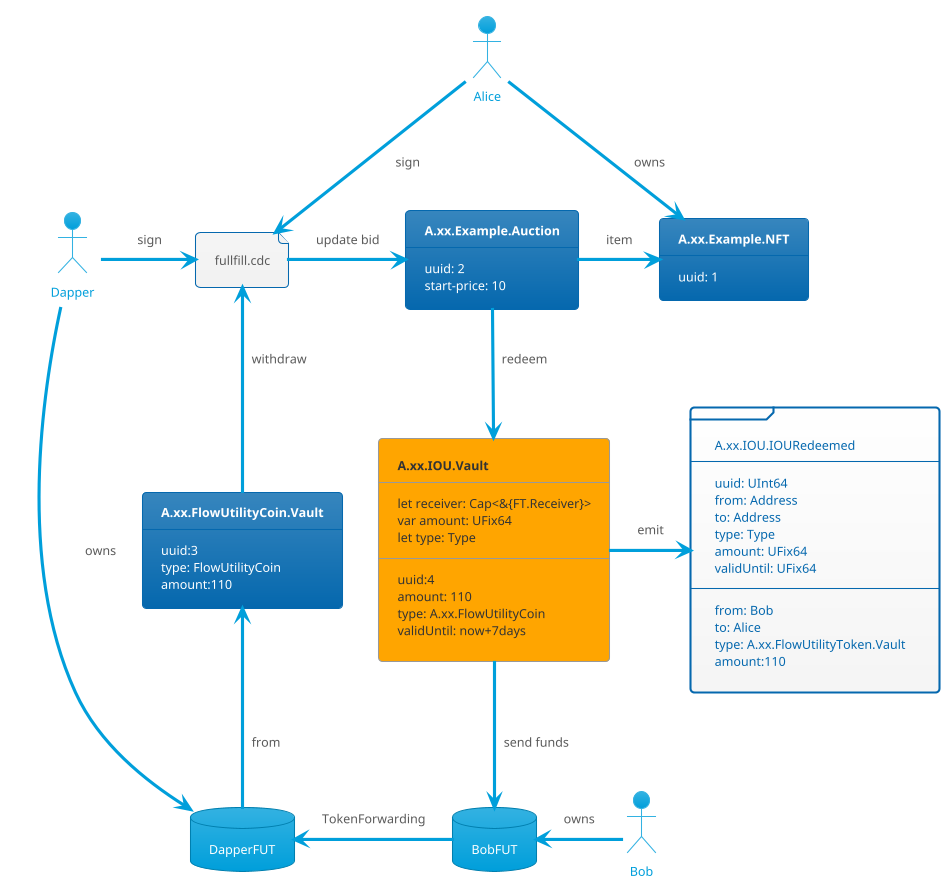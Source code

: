 @startuml
!theme bluegray

actor Alice
actor Dapper

actor Bob

Database BobFUT

Database DapperFUT 

file Bid [
    fullfill.cdc
]

frame iouupdated [
    A.xx.IOU.IOURedeemed
    ---
    uuid: UInt64
    from: Address
    to: Address
    type: Type
    amount: UFix64
    validUntil: UFix64
    ---
    from: Bob
    to: Alice
    type: A.xx.FlowUtilityToken.Vault
    amount:110
]


card Vault [
        <b>A.xx.FlowUtilityCoin.Vault
        ---
        uuid:3
        type: FlowUtilityCoin
        amount:110
    ]


card NFT [
    <b>A.xx.Example.NFT
    ---
    uuid: 1
]

card Auction [
    <b>A.xx.Example.Auction
    ---
    uuid: 2
    start-price: 10
]

agent IOU [
    <b>A.xx.IOU.Vault
    ---
    let receiver: Cap<&{FT.Receiver}>
    var amount: UFix64
    let type: Type
    ---
    uuid:4
    amount: 110
    type: A.xx.FlowUtilityCoin
    validUntil: now+7days
]

Alice --> Bid : sign
Dapper -right-> Bid: sign

Bid -right-> Auction: update bid
Auction -down-> IOU : redeem
Bid <-- Vault : withdraw
Vault <-- DapperFUT: from
Dapper --> DapperFUT : owns

IOU -down-> BobFUT: send funds
BobFUT -left-> DapperFUT: TokenForwarding

Auction -right-> NFT : item 

IOU -right-> iouupdated: emit
Alice --> NFT : owns

Bob -left-> BobFUT: owns
@enduml